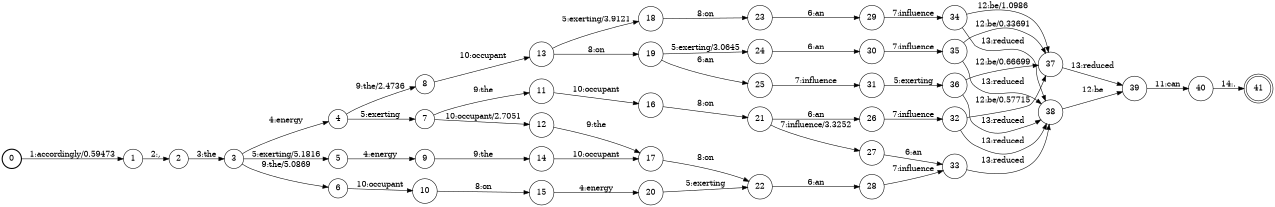 digraph FST {
rankdir = LR;
size = "8.5,11";
label = "";
center = 1;
orientation = Portrait;
ranksep = "0.4";
nodesep = "0.25";
0 [label = "0", shape = circle, style = bold, fontsize = 14]
	0 -> 1 [label = "1:accordingly/0.59473", fontsize = 14];
1 [label = "1", shape = circle, style = solid, fontsize = 14]
	1 -> 2 [label = "2:,", fontsize = 14];
2 [label = "2", shape = circle, style = solid, fontsize = 14]
	2 -> 3 [label = "3:the", fontsize = 14];
3 [label = "3", shape = circle, style = solid, fontsize = 14]
	3 -> 6 [label = "9:the/5.0869", fontsize = 14];
	3 -> 4 [label = "4:energy", fontsize = 14];
	3 -> 5 [label = "5:exerting/5.1816", fontsize = 14];
4 [label = "4", shape = circle, style = solid, fontsize = 14]
	4 -> 8 [label = "9:the/2.4736", fontsize = 14];
	4 -> 7 [label = "5:exerting", fontsize = 14];
5 [label = "5", shape = circle, style = solid, fontsize = 14]
	5 -> 9 [label = "4:energy", fontsize = 14];
6 [label = "6", shape = circle, style = solid, fontsize = 14]
	6 -> 10 [label = "10:occupant", fontsize = 14];
7 [label = "7", shape = circle, style = solid, fontsize = 14]
	7 -> 11 [label = "9:the", fontsize = 14];
	7 -> 12 [label = "10:occupant/2.7051", fontsize = 14];
8 [label = "8", shape = circle, style = solid, fontsize = 14]
	8 -> 13 [label = "10:occupant", fontsize = 14];
9 [label = "9", shape = circle, style = solid, fontsize = 14]
	9 -> 14 [label = "9:the", fontsize = 14];
10 [label = "10", shape = circle, style = solid, fontsize = 14]
	10 -> 15 [label = "8:on", fontsize = 14];
11 [label = "11", shape = circle, style = solid, fontsize = 14]
	11 -> 16 [label = "10:occupant", fontsize = 14];
12 [label = "12", shape = circle, style = solid, fontsize = 14]
	12 -> 17 [label = "9:the", fontsize = 14];
13 [label = "13", shape = circle, style = solid, fontsize = 14]
	13 -> 18 [label = "5:exerting/3.9121", fontsize = 14];
	13 -> 19 [label = "8:on", fontsize = 14];
14 [label = "14", shape = circle, style = solid, fontsize = 14]
	14 -> 17 [label = "10:occupant", fontsize = 14];
15 [label = "15", shape = circle, style = solid, fontsize = 14]
	15 -> 20 [label = "4:energy", fontsize = 14];
16 [label = "16", shape = circle, style = solid, fontsize = 14]
	16 -> 21 [label = "8:on", fontsize = 14];
17 [label = "17", shape = circle, style = solid, fontsize = 14]
	17 -> 22 [label = "8:on", fontsize = 14];
18 [label = "18", shape = circle, style = solid, fontsize = 14]
	18 -> 23 [label = "8:on", fontsize = 14];
19 [label = "19", shape = circle, style = solid, fontsize = 14]
	19 -> 24 [label = "5:exerting/3.0645", fontsize = 14];
	19 -> 25 [label = "6:an", fontsize = 14];
20 [label = "20", shape = circle, style = solid, fontsize = 14]
	20 -> 22 [label = "5:exerting", fontsize = 14];
21 [label = "21", shape = circle, style = solid, fontsize = 14]
	21 -> 26 [label = "6:an", fontsize = 14];
	21 -> 27 [label = "7:influence/3.3252", fontsize = 14];
22 [label = "22", shape = circle, style = solid, fontsize = 14]
	22 -> 28 [label = "6:an", fontsize = 14];
23 [label = "23", shape = circle, style = solid, fontsize = 14]
	23 -> 29 [label = "6:an", fontsize = 14];
24 [label = "24", shape = circle, style = solid, fontsize = 14]
	24 -> 30 [label = "6:an", fontsize = 14];
25 [label = "25", shape = circle, style = solid, fontsize = 14]
	25 -> 31 [label = "7:influence", fontsize = 14];
26 [label = "26", shape = circle, style = solid, fontsize = 14]
	26 -> 32 [label = "7:influence", fontsize = 14];
27 [label = "27", shape = circle, style = solid, fontsize = 14]
	27 -> 33 [label = "6:an", fontsize = 14];
28 [label = "28", shape = circle, style = solid, fontsize = 14]
	28 -> 33 [label = "7:influence", fontsize = 14];
29 [label = "29", shape = circle, style = solid, fontsize = 14]
	29 -> 34 [label = "7:influence", fontsize = 14];
30 [label = "30", shape = circle, style = solid, fontsize = 14]
	30 -> 35 [label = "7:influence", fontsize = 14];
31 [label = "31", shape = circle, style = solid, fontsize = 14]
	31 -> 36 [label = "5:exerting", fontsize = 14];
32 [label = "32", shape = circle, style = solid, fontsize = 14]
	32 -> 37 [label = "12:be/0.57715", fontsize = 14];
	32 -> 38 [label = "13:reduced", fontsize = 14];
33 [label = "33", shape = circle, style = solid, fontsize = 14]
	33 -> 38 [label = "13:reduced", fontsize = 14];
34 [label = "34", shape = circle, style = solid, fontsize = 14]
	34 -> 37 [label = "12:be/1.0986", fontsize = 14];
	34 -> 38 [label = "13:reduced", fontsize = 14];
35 [label = "35", shape = circle, style = solid, fontsize = 14]
	35 -> 37 [label = "12:be/0.33691", fontsize = 14];
	35 -> 38 [label = "13:reduced", fontsize = 14];
36 [label = "36", shape = circle, style = solid, fontsize = 14]
	36 -> 37 [label = "12:be/0.66699", fontsize = 14];
	36 -> 38 [label = "13:reduced", fontsize = 14];
37 [label = "37", shape = circle, style = solid, fontsize = 14]
	37 -> 39 [label = "13:reduced", fontsize = 14];
38 [label = "38", shape = circle, style = solid, fontsize = 14]
	38 -> 39 [label = "12:be", fontsize = 14];
39 [label = "39", shape = circle, style = solid, fontsize = 14]
	39 -> 40 [label = "11:can", fontsize = 14];
40 [label = "40", shape = circle, style = solid, fontsize = 14]
	40 -> 41 [label = "14:.", fontsize = 14];
41 [label = "41", shape = doublecircle, style = solid, fontsize = 14]
}
